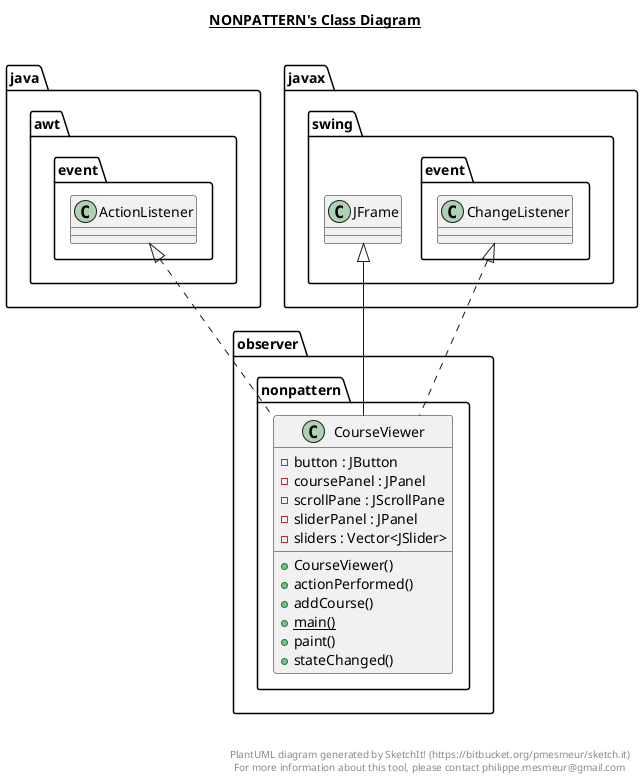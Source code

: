 @startuml

title __NONPATTERN's Class Diagram__\n

  namespace observer {
    namespace nonpattern {
      class observer.nonpattern.CourseViewer {
          - button : JButton
          - coursePanel : JPanel
          - scrollPane : JScrollPane
          - sliderPanel : JPanel
          - sliders : Vector<JSlider>
          + CourseViewer()
          + actionPerformed()
          + addCourse()
          {static} + main()
          + paint()
          + stateChanged()
      }
    }
  }
  

  observer.nonpattern.CourseViewer .up.|> java.awt.event.ActionListener
  observer.nonpattern.CourseViewer .up.|> javax.swing.event.ChangeListener
  observer.nonpattern.CourseViewer -up-|> javax.swing.JFrame


right footer


PlantUML diagram generated by SketchIt! (https://bitbucket.org/pmesmeur/sketch.it)
For more information about this tool, please contact philippe.mesmeur@gmail.com
endfooter

@enduml
